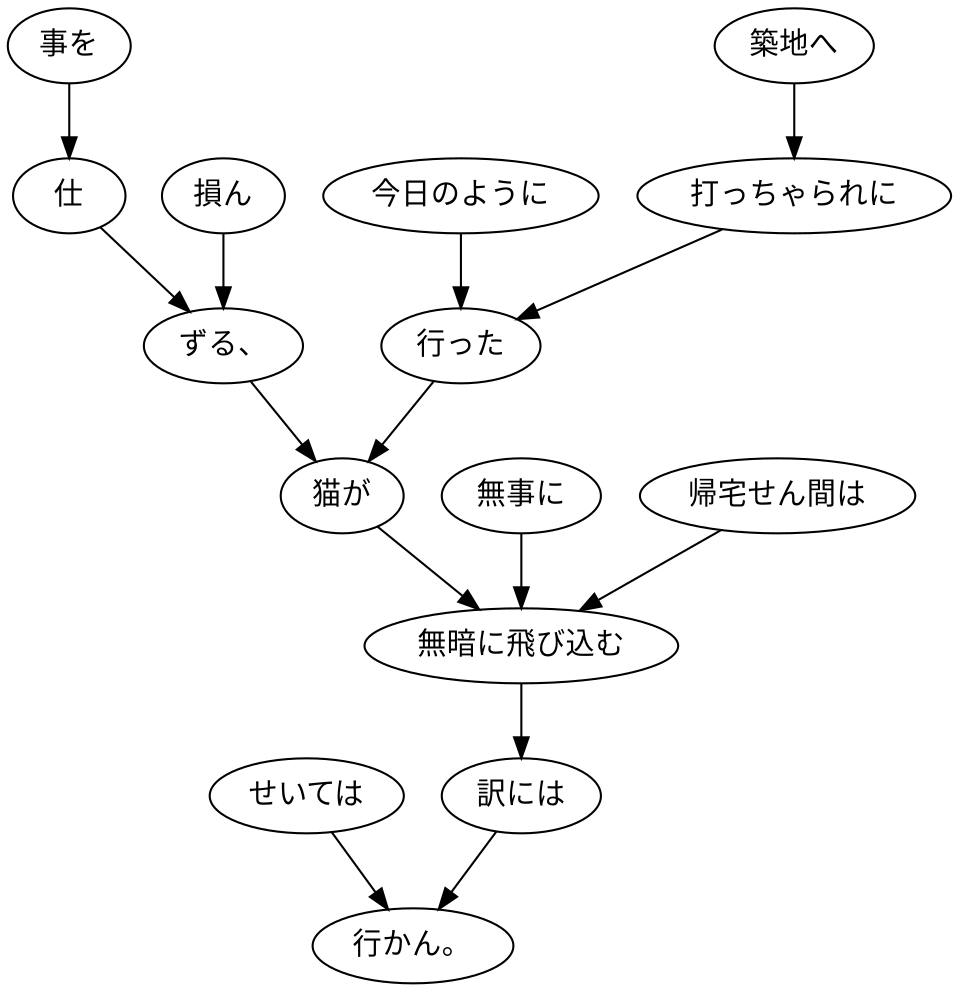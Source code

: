 digraph graph3927 {
	node0 [label="せいては"];
	node1 [label="事を"];
	node2 [label="仕"];
	node3 [label="損ん"];
	node4 [label="ずる、"];
	node5 [label="今日のように"];
	node6 [label="築地へ"];
	node7 [label="打っちゃられに"];
	node8 [label="行った"];
	node9 [label="猫が"];
	node10 [label="無事に"];
	node11 [label="帰宅せん間は"];
	node12 [label="無暗に飛び込む"];
	node13 [label="訳には"];
	node14 [label="行かん。"];
	node0 -> node14;
	node1 -> node2;
	node2 -> node4;
	node3 -> node4;
	node4 -> node9;
	node5 -> node8;
	node6 -> node7;
	node7 -> node8;
	node8 -> node9;
	node9 -> node12;
	node10 -> node12;
	node11 -> node12;
	node12 -> node13;
	node13 -> node14;
}

